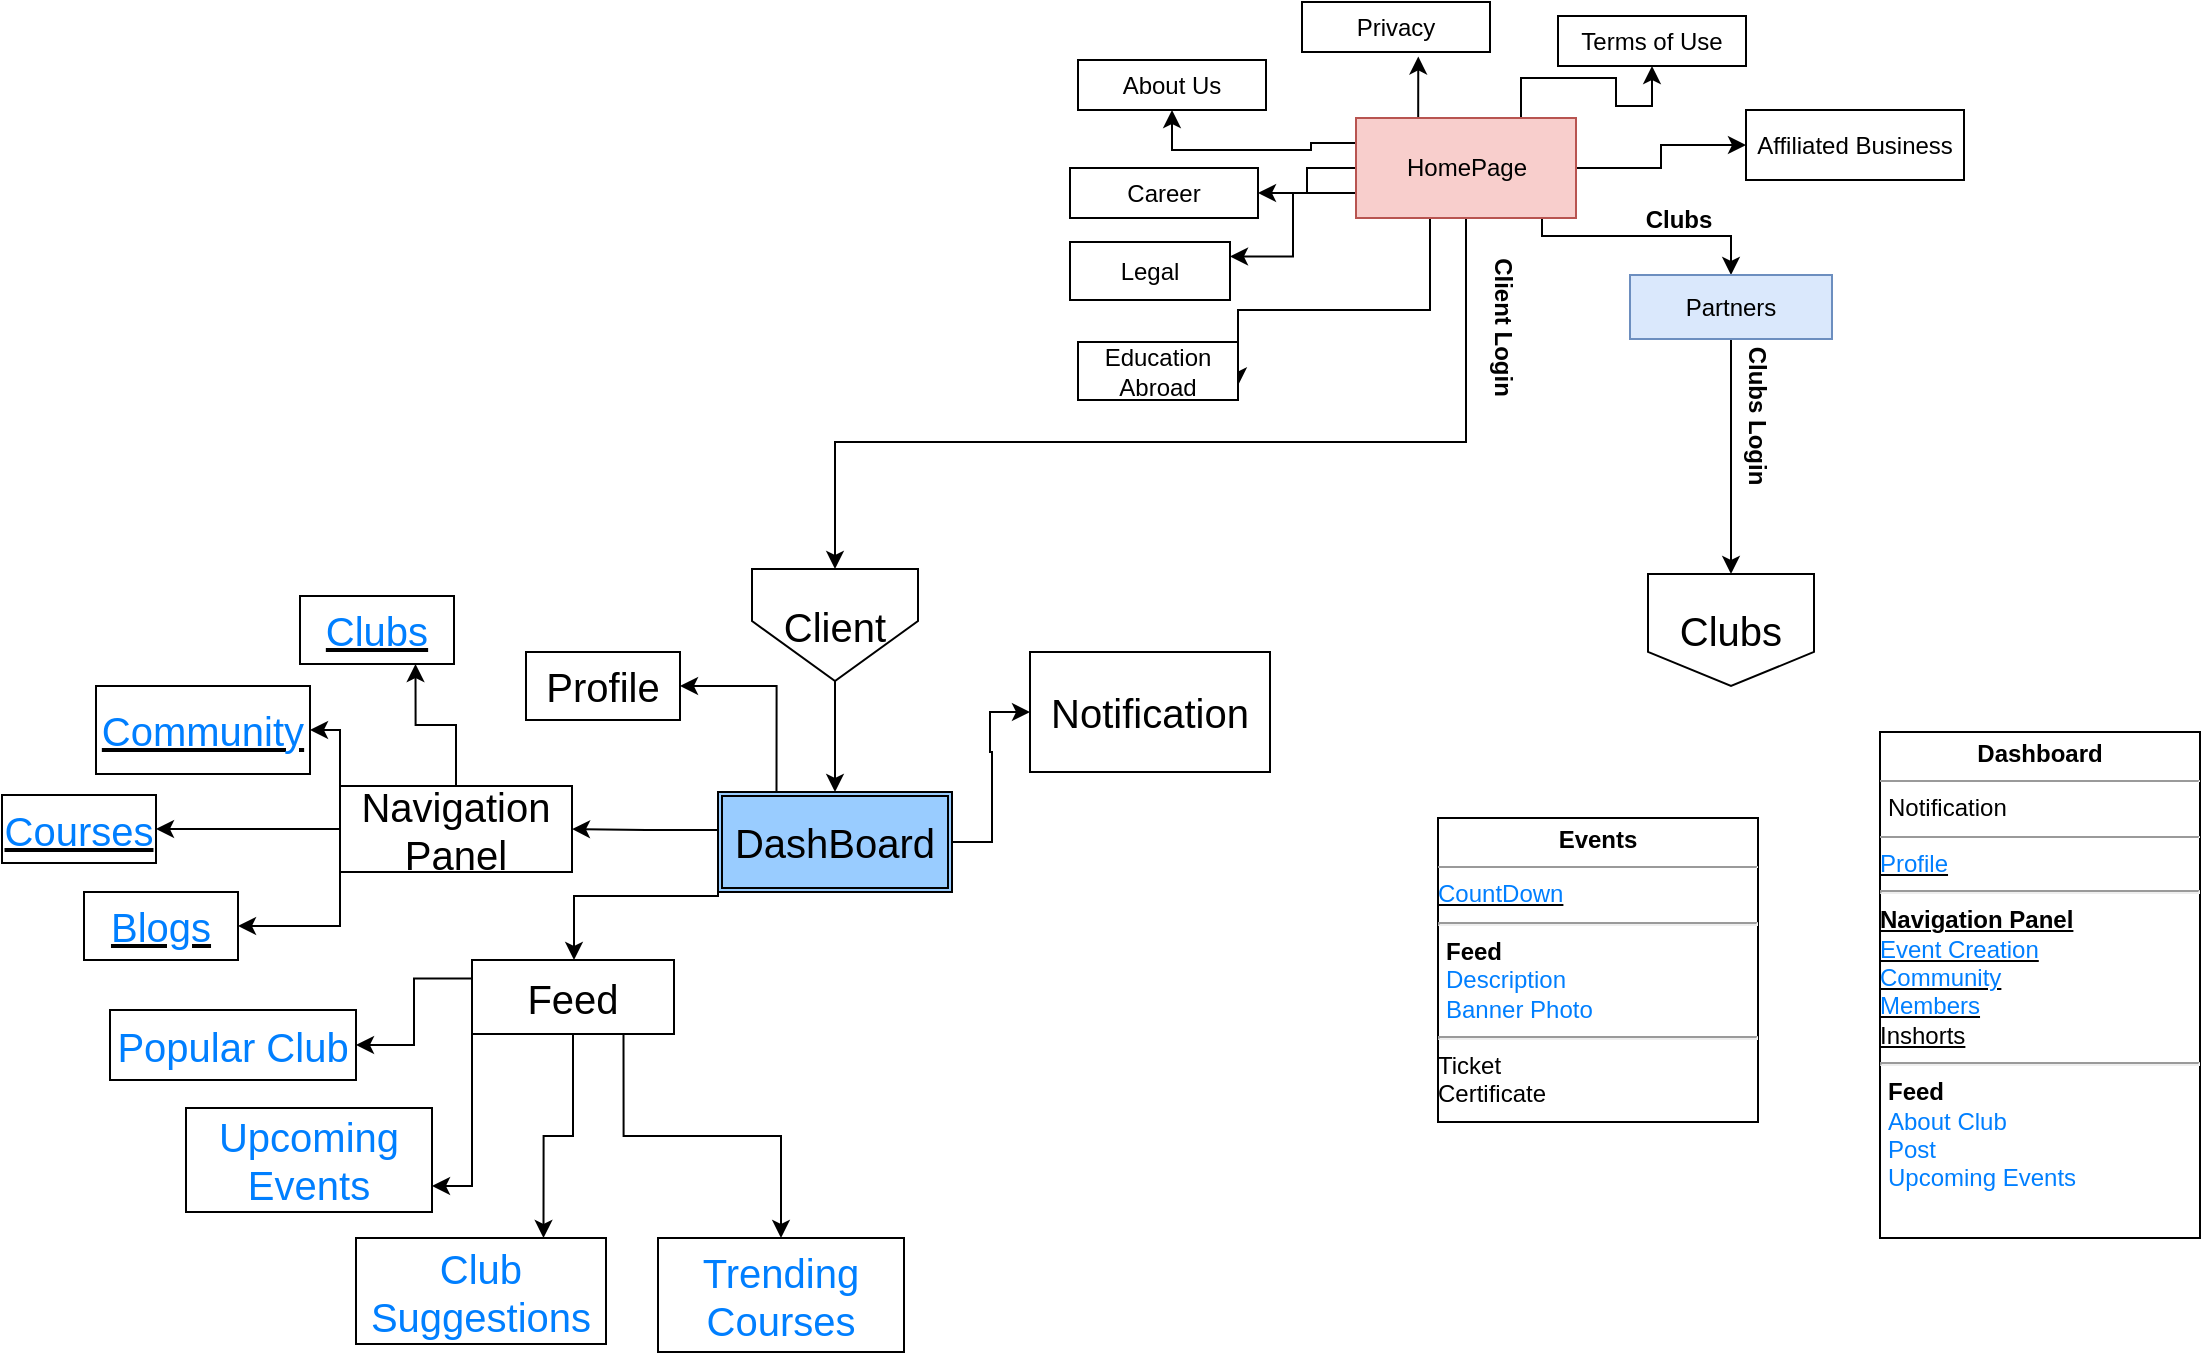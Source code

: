 <mxfile version="16.4.6" type="github">
  <diagram id="Sc2849mtXp3XQ9-_qFDR" name="Page-1">
    <mxGraphModel dx="2643" dy="588" grid="0" gridSize="10" guides="1" tooltips="1" connect="1" arrows="1" fold="1" page="1" pageScale="1" pageWidth="827" pageHeight="1169" math="0" shadow="0">
      <root>
        <mxCell id="0" />
        <mxCell id="1" parent="0" />
        <mxCell id="NzXf4oYJLNEPJ9zHogkz-10" style="edgeStyle=orthogonalEdgeStyle;rounded=0;orthogonalLoop=1;jettySize=auto;html=1;exitX=1;exitY=0.5;exitDx=0;exitDy=0;entryX=0;entryY=0.5;entryDx=0;entryDy=0;" edge="1" parent="1" source="NzXf4oYJLNEPJ9zHogkz-1" target="NzXf4oYJLNEPJ9zHogkz-8">
          <mxGeometry relative="1" as="geometry" />
        </mxCell>
        <mxCell id="NzXf4oYJLNEPJ9zHogkz-11" style="edgeStyle=orthogonalEdgeStyle;rounded=0;orthogonalLoop=1;jettySize=auto;html=1;exitX=0.75;exitY=0;exitDx=0;exitDy=0;" edge="1" parent="1" source="NzXf4oYJLNEPJ9zHogkz-1" target="NzXf4oYJLNEPJ9zHogkz-7">
          <mxGeometry relative="1" as="geometry" />
        </mxCell>
        <mxCell id="NzXf4oYJLNEPJ9zHogkz-12" style="edgeStyle=orthogonalEdgeStyle;rounded=0;orthogonalLoop=1;jettySize=auto;html=1;exitX=0.5;exitY=0;exitDx=0;exitDy=0;" edge="1" parent="1" source="NzXf4oYJLNEPJ9zHogkz-1">
          <mxGeometry relative="1" as="geometry">
            <mxPoint x="-436.87" y="61.217" as="targetPoint" />
          </mxGeometry>
        </mxCell>
        <mxCell id="NzXf4oYJLNEPJ9zHogkz-13" style="edgeStyle=orthogonalEdgeStyle;rounded=0;orthogonalLoop=1;jettySize=auto;html=1;exitX=0;exitY=0.25;exitDx=0;exitDy=0;" edge="1" parent="1" source="NzXf4oYJLNEPJ9zHogkz-1" target="NzXf4oYJLNEPJ9zHogkz-2">
          <mxGeometry relative="1" as="geometry" />
        </mxCell>
        <mxCell id="NzXf4oYJLNEPJ9zHogkz-14" style="edgeStyle=orthogonalEdgeStyle;rounded=0;orthogonalLoop=1;jettySize=auto;html=1;exitX=0;exitY=0.5;exitDx=0;exitDy=0;entryX=1;entryY=0.5;entryDx=0;entryDy=0;" edge="1" parent="1" source="NzXf4oYJLNEPJ9zHogkz-1" target="NzXf4oYJLNEPJ9zHogkz-3">
          <mxGeometry relative="1" as="geometry" />
        </mxCell>
        <mxCell id="NzXf4oYJLNEPJ9zHogkz-17" style="edgeStyle=orthogonalEdgeStyle;rounded=0;orthogonalLoop=1;jettySize=auto;html=1;exitX=0;exitY=0.75;exitDx=0;exitDy=0;entryX=1;entryY=0.25;entryDx=0;entryDy=0;" edge="1" parent="1" source="NzXf4oYJLNEPJ9zHogkz-1" target="NzXf4oYJLNEPJ9zHogkz-15">
          <mxGeometry relative="1" as="geometry" />
        </mxCell>
        <mxCell id="NzXf4oYJLNEPJ9zHogkz-18" style="edgeStyle=orthogonalEdgeStyle;rounded=0;orthogonalLoop=1;jettySize=auto;html=1;exitX=0.25;exitY=1;exitDx=0;exitDy=0;entryX=1;entryY=0.75;entryDx=0;entryDy=0;" edge="1" parent="1" source="NzXf4oYJLNEPJ9zHogkz-1" target="NzXf4oYJLNEPJ9zHogkz-16">
          <mxGeometry relative="1" as="geometry">
            <Array as="points">
              <mxPoint x="-431" y="188" />
              <mxPoint x="-527" y="188" />
            </Array>
          </mxGeometry>
        </mxCell>
        <mxCell id="NzXf4oYJLNEPJ9zHogkz-21" style="edgeStyle=orthogonalEdgeStyle;rounded=0;orthogonalLoop=1;jettySize=auto;html=1;exitX=0.5;exitY=1;exitDx=0;exitDy=0;entryX=0.5;entryY=0;entryDx=0;entryDy=0;" edge="1" parent="1" source="NzXf4oYJLNEPJ9zHogkz-1" target="NzXf4oYJLNEPJ9zHogkz-31">
          <mxGeometry relative="1" as="geometry">
            <mxPoint x="-403" y="249" as="targetPoint" />
            <Array as="points">
              <mxPoint x="-413" y="254" />
              <mxPoint x="-728" y="254" />
            </Array>
          </mxGeometry>
        </mxCell>
        <mxCell id="NzXf4oYJLNEPJ9zHogkz-26" style="edgeStyle=orthogonalEdgeStyle;rounded=0;orthogonalLoop=1;jettySize=auto;html=1;exitX=0.75;exitY=1;exitDx=0;exitDy=0;entryX=0.5;entryY=0;entryDx=0;entryDy=0;fontSize=12;" edge="1" parent="1" source="NzXf4oYJLNEPJ9zHogkz-1" target="NzXf4oYJLNEPJ9zHogkz-5">
          <mxGeometry relative="1" as="geometry">
            <Array as="points">
              <mxPoint x="-375" y="151" />
              <mxPoint x="-281" y="151" />
            </Array>
          </mxGeometry>
        </mxCell>
        <mxCell id="NzXf4oYJLNEPJ9zHogkz-1" value="HomePage" style="html=1;fillColor=#f8cecc;strokeColor=#b85450;" vertex="1" parent="1">
          <mxGeometry x="-468" y="92" width="110" height="50" as="geometry" />
        </mxCell>
        <mxCell id="NzXf4oYJLNEPJ9zHogkz-2" value="About Us" style="rounded=0;whiteSpace=wrap;html=1;" vertex="1" parent="1">
          <mxGeometry x="-607" y="63" width="94" height="25" as="geometry" />
        </mxCell>
        <mxCell id="NzXf4oYJLNEPJ9zHogkz-3" value="Career" style="rounded=0;whiteSpace=wrap;html=1;" vertex="1" parent="1">
          <mxGeometry x="-611" y="117" width="94" height="25" as="geometry" />
        </mxCell>
        <mxCell id="NzXf4oYJLNEPJ9zHogkz-27" style="edgeStyle=orthogonalEdgeStyle;rounded=0;orthogonalLoop=1;jettySize=auto;html=1;exitX=0.5;exitY=1;exitDx=0;exitDy=0;fontSize=12;entryX=0.5;entryY=0;entryDx=0;entryDy=0;" edge="1" parent="1" source="NzXf4oYJLNEPJ9zHogkz-5" target="NzXf4oYJLNEPJ9zHogkz-33">
          <mxGeometry relative="1" as="geometry">
            <mxPoint x="-255" y="371" as="targetPoint" />
          </mxGeometry>
        </mxCell>
        <mxCell id="NzXf4oYJLNEPJ9zHogkz-5" value="Partners" style="rounded=0;whiteSpace=wrap;html=1;strokeColor=#6c8ebf;fillColor=#dae8fc;" vertex="1" parent="1">
          <mxGeometry x="-331" y="170.5" width="101" height="32" as="geometry" />
        </mxCell>
        <mxCell id="NzXf4oYJLNEPJ9zHogkz-6" value="Privacy" style="rounded=0;whiteSpace=wrap;html=1;" vertex="1" parent="1">
          <mxGeometry x="-495" y="34" width="94" height="25" as="geometry" />
        </mxCell>
        <mxCell id="NzXf4oYJLNEPJ9zHogkz-7" value="Terms of Use&lt;span style=&quot;color: rgba(0 , 0 , 0 , 0) ; font-family: monospace ; font-size: 0px&quot;&gt;%3CmxGraphModel%3E%3Croot%3E%3CmxCell%20id%3D%220%22%2F%3E%3CmxCell%20id%3D%221%22%20parent%3D%220%22%2F%3E%3CmxCell%20id%3D%222%22%20value%3D%22Privacy%22%20style%3D%22rounded%3D0%3BwhiteSpace%3Dwrap%3Bhtml%3D1%3B%22%20vertex%3D%221%22%20parent%3D%221%22%3E%3CmxGeometry%20x%3D%22-369%22%20y%3D%22-240%22%20width%3D%2294%22%20height%3D%2225%22%20as%3D%22geometry%22%2F%3E%3C%2FmxCell%3E%3C%2Froot%3E%3C%2FmxGraphModel%3E&lt;/span&gt;" style="rounded=0;whiteSpace=wrap;html=1;" vertex="1" parent="1">
          <mxGeometry x="-367" y="41" width="94" height="25" as="geometry" />
        </mxCell>
        <mxCell id="NzXf4oYJLNEPJ9zHogkz-8" value="Affiliated Business" style="rounded=0;whiteSpace=wrap;html=1;" vertex="1" parent="1">
          <mxGeometry x="-273" y="88" width="109" height="35" as="geometry" />
        </mxCell>
        <mxCell id="NzXf4oYJLNEPJ9zHogkz-15" value="Legal" style="rounded=0;whiteSpace=wrap;html=1;" vertex="1" parent="1">
          <mxGeometry x="-611" y="154" width="80" height="29" as="geometry" />
        </mxCell>
        <mxCell id="NzXf4oYJLNEPJ9zHogkz-16" value="Education Abroad" style="rounded=0;whiteSpace=wrap;html=1;" vertex="1" parent="1">
          <mxGeometry x="-607" y="204" width="80" height="29" as="geometry" />
        </mxCell>
        <mxCell id="NzXf4oYJLNEPJ9zHogkz-22" value="&lt;font style=&quot;font-size: 12px&quot;&gt;Client Login&lt;/font&gt;" style="text;strokeColor=none;fillColor=none;html=1;fontSize=24;fontStyle=1;verticalAlign=middle;align=center;rotation=90;" vertex="1" parent="1">
          <mxGeometry x="-421" y="190" width="60" height="12.5" as="geometry" />
        </mxCell>
        <mxCell id="NzXf4oYJLNEPJ9zHogkz-28" value="&lt;font style=&quot;font-size: 12px&quot;&gt;Clubs Login&lt;/font&gt;" style="text;strokeColor=none;fillColor=none;html=1;fontSize=24;fontStyle=1;verticalAlign=middle;align=center;rotation=90;" vertex="1" parent="1">
          <mxGeometry x="-282" y="223" width="38" height="35" as="geometry" />
        </mxCell>
        <mxCell id="NzXf4oYJLNEPJ9zHogkz-29" value="&lt;font style=&quot;font-size: 12px&quot;&gt;Clubs&lt;/font&gt;" style="text;strokeColor=none;fillColor=none;html=1;fontSize=24;fontStyle=1;verticalAlign=middle;align=center;rotation=0;" vertex="1" parent="1">
          <mxGeometry x="-326" y="120" width="38" height="37" as="geometry" />
        </mxCell>
        <mxCell id="NzXf4oYJLNEPJ9zHogkz-57" style="edgeStyle=orthogonalEdgeStyle;rounded=0;orthogonalLoop=1;jettySize=auto;html=1;exitX=0.5;exitY=1;exitDx=0;exitDy=0;fontSize=20;fontColor=#007FFF;entryX=0.5;entryY=0;entryDx=0;entryDy=0;" edge="1" parent="1" source="NzXf4oYJLNEPJ9zHogkz-31" target="NzXf4oYJLNEPJ9zHogkz-40">
          <mxGeometry relative="1" as="geometry">
            <mxPoint x="-728" y="422" as="targetPoint" />
          </mxGeometry>
        </mxCell>
        <mxCell id="NzXf4oYJLNEPJ9zHogkz-31" value="&lt;font style=&quot;font-size: 20px&quot;&gt;Client&lt;/font&gt;" style="shape=offPageConnector;whiteSpace=wrap;html=1;fontSize=24;strokeColor=#000000;size=0.536;" vertex="1" parent="1">
          <mxGeometry x="-770" y="317.5" width="83" height="56" as="geometry" />
        </mxCell>
        <mxCell id="NzXf4oYJLNEPJ9zHogkz-33" value="&lt;font style=&quot;font-size: 20px&quot;&gt;Clubs&lt;/font&gt;" style="shape=offPageConnector;whiteSpace=wrap;html=1;fontSize=24;strokeColor=#000000;size=0.304;" vertex="1" parent="1">
          <mxGeometry x="-322" y="320" width="83" height="56" as="geometry" />
        </mxCell>
        <mxCell id="NzXf4oYJLNEPJ9zHogkz-39" value="&lt;p style=&quot;margin: 0px ; margin-top: 4px ; text-align: center&quot;&gt;&lt;b&gt;Dashboard&lt;/b&gt;&lt;/p&gt;&lt;hr size=&quot;1&quot;&gt;&lt;p style=&quot;margin: 0px ; margin-left: 4px&quot;&gt;Notification&lt;/p&gt;&lt;hr size=&quot;1&quot;&gt;&lt;u&gt;&lt;font color=&quot;#007fff&quot;&gt;Profile&lt;br&gt;&lt;/font&gt;&lt;/u&gt;&lt;hr&gt;&lt;u&gt;&lt;b&gt;Navigation Panel&lt;/b&gt;&lt;br&gt;&lt;font color=&quot;#007fff&quot;&gt;Event Creation&lt;br&gt;Community&lt;br&gt;Members&lt;br&gt;&lt;/font&gt;Inshorts&lt;br&gt;&lt;/u&gt;&lt;hr&gt;&lt;p style=&quot;margin: 0px ; margin-left: 4px&quot;&gt;&lt;b&gt;Feed&lt;/b&gt;&lt;/p&gt;&lt;p style=&quot;margin: 0px ; margin-left: 4px&quot;&gt;&lt;font color=&quot;#007fff&quot;&gt;About Club&lt;/font&gt;&lt;/p&gt;&lt;p style=&quot;margin: 0px ; margin-left: 4px&quot;&gt;&lt;font color=&quot;#007fff&quot;&gt;Post&lt;/font&gt;&lt;/p&gt;&lt;p style=&quot;margin: 0px ; margin-left: 4px&quot;&gt;&lt;font color=&quot;#007fff&quot;&gt;Upcoming Events&lt;/font&gt;&lt;/p&gt;&lt;span style=&quot;color: rgba(0 , 0 , 0 , 0) ; font-family: monospace ; font-size: 0px&quot;&gt;%3CmxGraphModel%3E%3Croot%3E%3CmxCell%20id%3D%220%22%2F%3E%3CmxCell%20id%3D%221%22%20parent%3D%220%22%2F%3E%3CmxCell%20id%3D%222%22%20value%3D%22%26lt%3Bfont%20color%3D%26quot%3B%23007fff%26quot%3B%26gt%3BPopular%20Club%26lt%3B%2Ffont%26gt%3B%22%20style%3D%22rounded%3D0%3BwhiteSpace%3Dwrap%3Bhtml%3D1%3BfontSize%3D20%3BfontColor%3D%23000000%3BstrokeColor%3D%23000000%3BfillColor%3D%23FFFFFF%3B%22%20vertex%3D%221%22%20parent%3D%221%22%3E%3CmxGeometry%20x%3D%22-1091%22%20y%3D%22538%22%20width%3D%22123%22%20height%3D%2235%22%20as%3D%22geometry%22%2F%3E%3C%2FmxCell%3E%3C%2Froot%3E%3C%2FmxGraphModel%3E&lt;/span&gt;&lt;p style=&quot;margin: 0px ; margin-left: 4px&quot;&gt;&lt;br&gt;&lt;/p&gt;" style="verticalAlign=top;align=left;overflow=fill;fontSize=12;fontFamily=Helvetica;html=1;strokeColor=#000000;" vertex="1" parent="1">
          <mxGeometry x="-206" y="399" width="160" height="253" as="geometry" />
        </mxCell>
        <mxCell id="NzXf4oYJLNEPJ9zHogkz-58" style="edgeStyle=orthogonalEdgeStyle;rounded=0;orthogonalLoop=1;jettySize=auto;html=1;exitX=0.25;exitY=0;exitDx=0;exitDy=0;entryX=1;entryY=0.5;entryDx=0;entryDy=0;fontSize=20;fontColor=#007FFF;" edge="1" parent="1" source="NzXf4oYJLNEPJ9zHogkz-40" target="NzXf4oYJLNEPJ9zHogkz-44">
          <mxGeometry relative="1" as="geometry" />
        </mxCell>
        <mxCell id="NzXf4oYJLNEPJ9zHogkz-59" style="edgeStyle=orthogonalEdgeStyle;rounded=0;orthogonalLoop=1;jettySize=auto;html=1;exitX=0;exitY=0.5;exitDx=0;exitDy=0;entryX=1;entryY=0.5;entryDx=0;entryDy=0;fontSize=20;fontColor=#007FFF;" edge="1" parent="1" source="NzXf4oYJLNEPJ9zHogkz-40" target="NzXf4oYJLNEPJ9zHogkz-45">
          <mxGeometry relative="1" as="geometry">
            <Array as="points">
              <mxPoint x="-787" y="448" />
              <mxPoint x="-823" y="448" />
            </Array>
          </mxGeometry>
        </mxCell>
        <mxCell id="NzXf4oYJLNEPJ9zHogkz-60" style="edgeStyle=orthogonalEdgeStyle;rounded=0;orthogonalLoop=1;jettySize=auto;html=1;exitX=0;exitY=0.75;exitDx=0;exitDy=0;fontSize=20;fontColor=#007FFF;" edge="1" parent="1" source="NzXf4oYJLNEPJ9zHogkz-40" target="NzXf4oYJLNEPJ9zHogkz-52">
          <mxGeometry relative="1" as="geometry">
            <Array as="points">
              <mxPoint x="-787" y="481" />
              <mxPoint x="-859" y="481" />
            </Array>
          </mxGeometry>
        </mxCell>
        <mxCell id="NzXf4oYJLNEPJ9zHogkz-61" style="edgeStyle=orthogonalEdgeStyle;rounded=0;orthogonalLoop=1;jettySize=auto;html=1;entryX=0;entryY=0.5;entryDx=0;entryDy=0;fontSize=20;fontColor=#007FFF;exitX=1;exitY=0.5;exitDx=0;exitDy=0;" edge="1" parent="1" source="NzXf4oYJLNEPJ9zHogkz-40" target="NzXf4oYJLNEPJ9zHogkz-42">
          <mxGeometry relative="1" as="geometry">
            <mxPoint x="-674" y="444" as="sourcePoint" />
          </mxGeometry>
        </mxCell>
        <mxCell id="NzXf4oYJLNEPJ9zHogkz-40" value="&lt;font color=&quot;#000000&quot;&gt;DashBoard&lt;/font&gt;" style="shape=ext;double=1;rounded=0;whiteSpace=wrap;html=1;fontSize=20;fontColor=#007FFF;strokeColor=#000000;fillColor=#99CCFF;" vertex="1" parent="1">
          <mxGeometry x="-787" y="429" width="117" height="50" as="geometry" />
        </mxCell>
        <mxCell id="NzXf4oYJLNEPJ9zHogkz-42" value="Notification" style="rounded=0;whiteSpace=wrap;html=1;fontSize=20;fontColor=#000000;strokeColor=#000000;" vertex="1" parent="1">
          <mxGeometry x="-631" y="359" width="120" height="60" as="geometry" />
        </mxCell>
        <mxCell id="NzXf4oYJLNEPJ9zHogkz-44" value="Profile" style="rounded=0;whiteSpace=wrap;html=1;fontSize=20;fontColor=#000000;strokeColor=#000000;fillColor=#FFFFFF;" vertex="1" parent="1">
          <mxGeometry x="-883" y="359" width="77" height="34" as="geometry" />
        </mxCell>
        <mxCell id="NzXf4oYJLNEPJ9zHogkz-62" style="edgeStyle=orthogonalEdgeStyle;rounded=0;orthogonalLoop=1;jettySize=auto;html=1;exitX=0.5;exitY=0;exitDx=0;exitDy=0;entryX=0.75;entryY=1;entryDx=0;entryDy=0;fontSize=20;fontColor=#007FFF;" edge="1" parent="1" source="NzXf4oYJLNEPJ9zHogkz-45" target="NzXf4oYJLNEPJ9zHogkz-46">
          <mxGeometry relative="1" as="geometry" />
        </mxCell>
        <mxCell id="NzXf4oYJLNEPJ9zHogkz-63" style="edgeStyle=orthogonalEdgeStyle;rounded=0;orthogonalLoop=1;jettySize=auto;html=1;exitX=0;exitY=0;exitDx=0;exitDy=0;entryX=1;entryY=0.5;entryDx=0;entryDy=0;fontSize=20;fontColor=#007FFF;" edge="1" parent="1" source="NzXf4oYJLNEPJ9zHogkz-45" target="NzXf4oYJLNEPJ9zHogkz-47">
          <mxGeometry relative="1" as="geometry">
            <Array as="points">
              <mxPoint x="-976" y="398" />
            </Array>
          </mxGeometry>
        </mxCell>
        <mxCell id="NzXf4oYJLNEPJ9zHogkz-64" style="edgeStyle=orthogonalEdgeStyle;rounded=0;orthogonalLoop=1;jettySize=auto;html=1;exitX=0;exitY=0.5;exitDx=0;exitDy=0;entryX=1;entryY=0.5;entryDx=0;entryDy=0;fontSize=20;fontColor=#007FFF;" edge="1" parent="1" source="NzXf4oYJLNEPJ9zHogkz-45" target="NzXf4oYJLNEPJ9zHogkz-48">
          <mxGeometry relative="1" as="geometry" />
        </mxCell>
        <mxCell id="NzXf4oYJLNEPJ9zHogkz-65" style="edgeStyle=orthogonalEdgeStyle;rounded=0;orthogonalLoop=1;jettySize=auto;html=1;exitX=0;exitY=1;exitDx=0;exitDy=0;fontSize=20;fontColor=#007FFF;entryX=1;entryY=0.5;entryDx=0;entryDy=0;" edge="1" parent="1" source="NzXf4oYJLNEPJ9zHogkz-45" target="NzXf4oYJLNEPJ9zHogkz-51">
          <mxGeometry relative="1" as="geometry">
            <mxPoint x="-1024.8" y="495.4" as="targetPoint" />
          </mxGeometry>
        </mxCell>
        <mxCell id="NzXf4oYJLNEPJ9zHogkz-45" value="Navigation Panel" style="rounded=0;whiteSpace=wrap;html=1;fontSize=20;fontColor=#000000;strokeColor=#000000;fillColor=#FFFFFF;" vertex="1" parent="1">
          <mxGeometry x="-976" y="426" width="116" height="43" as="geometry" />
        </mxCell>
        <mxCell id="NzXf4oYJLNEPJ9zHogkz-46" value="&lt;u&gt;&lt;font color=&quot;#007fff&quot;&gt;Clubs&lt;/font&gt;&lt;/u&gt;" style="rounded=0;whiteSpace=wrap;html=1;fontSize=20;fontColor=#000000;strokeColor=#000000;fillColor=#FFFFFF;" vertex="1" parent="1">
          <mxGeometry x="-996" y="331" width="77" height="34" as="geometry" />
        </mxCell>
        <mxCell id="NzXf4oYJLNEPJ9zHogkz-47" value="&lt;u&gt;&lt;font color=&quot;#007fff&quot;&gt;Community&lt;/font&gt;&lt;/u&gt;" style="rounded=0;whiteSpace=wrap;html=1;fontSize=20;fontColor=#000000;strokeColor=#000000;fillColor=#FFFFFF;" vertex="1" parent="1">
          <mxGeometry x="-1098" y="376" width="107" height="44" as="geometry" />
        </mxCell>
        <mxCell id="NzXf4oYJLNEPJ9zHogkz-48" value="&lt;u&gt;&lt;font color=&quot;#007fff&quot;&gt;Courses&lt;/font&gt;&lt;/u&gt;" style="rounded=0;whiteSpace=wrap;html=1;fontSize=20;fontColor=#000000;strokeColor=#000000;fillColor=#FFFFFF;" vertex="1" parent="1">
          <mxGeometry x="-1145" y="430.5" width="77" height="34" as="geometry" />
        </mxCell>
        <mxCell id="NzXf4oYJLNEPJ9zHogkz-51" value="&lt;u&gt;&lt;font color=&quot;#007fff&quot;&gt;Blogs&lt;/font&gt;&lt;/u&gt;" style="rounded=0;whiteSpace=wrap;html=1;fontSize=20;fontColor=#000000;strokeColor=#000000;fillColor=#FFFFFF;" vertex="1" parent="1">
          <mxGeometry x="-1104" y="479" width="77" height="34" as="geometry" />
        </mxCell>
        <mxCell id="NzXf4oYJLNEPJ9zHogkz-66" style="edgeStyle=orthogonalEdgeStyle;rounded=0;orthogonalLoop=1;jettySize=auto;html=1;exitX=0;exitY=0.25;exitDx=0;exitDy=0;entryX=1;entryY=0.5;entryDx=0;entryDy=0;fontSize=20;fontColor=#007FFF;" edge="1" parent="1" source="NzXf4oYJLNEPJ9zHogkz-52" target="NzXf4oYJLNEPJ9zHogkz-53">
          <mxGeometry relative="1" as="geometry" />
        </mxCell>
        <mxCell id="NzXf4oYJLNEPJ9zHogkz-67" style="edgeStyle=orthogonalEdgeStyle;rounded=0;orthogonalLoop=1;jettySize=auto;html=1;exitX=0;exitY=1;exitDx=0;exitDy=0;entryX=1;entryY=0.75;entryDx=0;entryDy=0;fontSize=20;fontColor=#007FFF;" edge="1" parent="1" source="NzXf4oYJLNEPJ9zHogkz-52" target="NzXf4oYJLNEPJ9zHogkz-54">
          <mxGeometry relative="1" as="geometry">
            <Array as="points">
              <mxPoint x="-910" y="626" />
            </Array>
          </mxGeometry>
        </mxCell>
        <mxCell id="NzXf4oYJLNEPJ9zHogkz-68" style="edgeStyle=orthogonalEdgeStyle;rounded=0;orthogonalLoop=1;jettySize=auto;html=1;exitX=0.5;exitY=1;exitDx=0;exitDy=0;entryX=0.75;entryY=0;entryDx=0;entryDy=0;fontSize=20;fontColor=#007FFF;" edge="1" parent="1" source="NzXf4oYJLNEPJ9zHogkz-52" target="NzXf4oYJLNEPJ9zHogkz-55">
          <mxGeometry relative="1" as="geometry" />
        </mxCell>
        <mxCell id="NzXf4oYJLNEPJ9zHogkz-69" style="edgeStyle=orthogonalEdgeStyle;rounded=0;orthogonalLoop=1;jettySize=auto;html=1;exitX=0.75;exitY=1;exitDx=0;exitDy=0;entryX=0.5;entryY=0;entryDx=0;entryDy=0;fontSize=20;fontColor=#007FFF;" edge="1" parent="1" source="NzXf4oYJLNEPJ9zHogkz-52" target="NzXf4oYJLNEPJ9zHogkz-56">
          <mxGeometry relative="1" as="geometry" />
        </mxCell>
        <mxCell id="NzXf4oYJLNEPJ9zHogkz-52" value="Feed" style="rounded=0;whiteSpace=wrap;html=1;fontSize=20;fontColor=#000000;strokeColor=#000000;fillColor=#FFFFFF;" vertex="1" parent="1">
          <mxGeometry x="-910" y="513" width="101" height="37" as="geometry" />
        </mxCell>
        <mxCell id="NzXf4oYJLNEPJ9zHogkz-53" value="&lt;font color=&quot;#007fff&quot;&gt;Popular Club&lt;/font&gt;" style="rounded=0;whiteSpace=wrap;html=1;fontSize=20;fontColor=#000000;strokeColor=#000000;fillColor=#FFFFFF;" vertex="1" parent="1">
          <mxGeometry x="-1091" y="538" width="123" height="35" as="geometry" />
        </mxCell>
        <mxCell id="NzXf4oYJLNEPJ9zHogkz-54" value="&lt;font color=&quot;#007fff&quot;&gt;Upcoming Events&lt;/font&gt;" style="rounded=0;whiteSpace=wrap;html=1;fontSize=20;fontColor=#000000;strokeColor=#000000;fillColor=#FFFFFF;" vertex="1" parent="1">
          <mxGeometry x="-1053" y="587" width="123" height="52" as="geometry" />
        </mxCell>
        <mxCell id="NzXf4oYJLNEPJ9zHogkz-55" value="&lt;font color=&quot;#007fff&quot;&gt;Club Suggestions&lt;/font&gt;" style="rounded=0;whiteSpace=wrap;html=1;fontSize=20;fontColor=#000000;strokeColor=#000000;fillColor=#FFFFFF;" vertex="1" parent="1">
          <mxGeometry x="-968" y="652" width="125" height="53" as="geometry" />
        </mxCell>
        <mxCell id="NzXf4oYJLNEPJ9zHogkz-56" value="&lt;font color=&quot;#007fff&quot;&gt;Trending Courses&lt;/font&gt;" style="rounded=0;whiteSpace=wrap;html=1;fontSize=20;fontColor=#000000;strokeColor=#000000;fillColor=#FFFFFF;" vertex="1" parent="1">
          <mxGeometry x="-817" y="652" width="123" height="57" as="geometry" />
        </mxCell>
        <mxCell id="NzXf4oYJLNEPJ9zHogkz-70" value="&lt;p style=&quot;margin: 0px ; margin-top: 4px ; text-align: center&quot;&gt;&lt;b&gt;Events&lt;/b&gt;&lt;/p&gt;&lt;hr size=&quot;1&quot;&gt;&lt;p style=&quot;margin: 0px ; margin-left: 4px&quot;&gt;&lt;/p&gt;&lt;u&gt;&lt;font color=&quot;#007fff&quot;&gt;CountDown&lt;br&gt;&lt;/font&gt;&lt;/u&gt;&lt;hr&gt;&lt;p style=&quot;margin: 0px ; margin-left: 4px&quot;&gt;&lt;b&gt;Feed&lt;/b&gt;&lt;/p&gt;&lt;p style=&quot;margin: 0px ; margin-left: 4px&quot;&gt;&lt;font color=&quot;#007fff&quot;&gt;Description&lt;/font&gt;&lt;/p&gt;&lt;p style=&quot;margin: 0px ; margin-left: 4px&quot;&gt;&lt;font color=&quot;#007fff&quot;&gt;Banner Photo&lt;/font&gt;&lt;/p&gt;&lt;hr&gt;Ticket&amp;nbsp;&lt;br&gt;Certificate&lt;br&gt;&lt;p style=&quot;margin: 0px ; margin-left: 4px&quot;&gt;&lt;/p&gt;&lt;span style=&quot;color: rgba(0 , 0 , 0 , 0) ; font-family: monospace ; font-size: 0px&quot;&gt;%3CmxGraphModel%3E%3Croot%3E%3CmxCell%20id%3D%220%22%2F%3E%3CmxCell%20id%3D%221%22%20parent%3D%220%22%2F%3E%3CmxCell%20id%3D%222%22%20value%3D%22%26lt%3Bfont%20color%3D%26quot%3B%23007fff%26quot%3B%26gt%3BPopular%20Club%26lt%3B%2Ffont%26gt%3B%22%20style%3D%22rounded%3D0%3BwhiteSpace%3Dwrap%3Bhtml%3D1%3BfontSize%3D20%3BfontColor%3D%23000000%3BstrokeColor%3D%23000000%3BfillColor%3D%23FFFFFF%3B%22%20vertex%3D%221%22%20parent%3D%221%22%3E%3CmxGeometry%20x%3D%22-1091%22%20y%3D%22538%22%20width%3D%22123%22%20height%3D%2235%22%20as%3D%22geometry%22%2F%3E%3C%2FmxCell%3E%3C%2Froot%3E%3C%2FmxGraphModel%3EjjT&lt;br&gt;&lt;/span&gt;" style="verticalAlign=top;align=left;overflow=fill;fontSize=12;fontFamily=Helvetica;html=1;strokeColor=#000000;" vertex="1" parent="1">
          <mxGeometry x="-427" y="442" width="160" height="152" as="geometry" />
        </mxCell>
      </root>
    </mxGraphModel>
  </diagram>
</mxfile>
